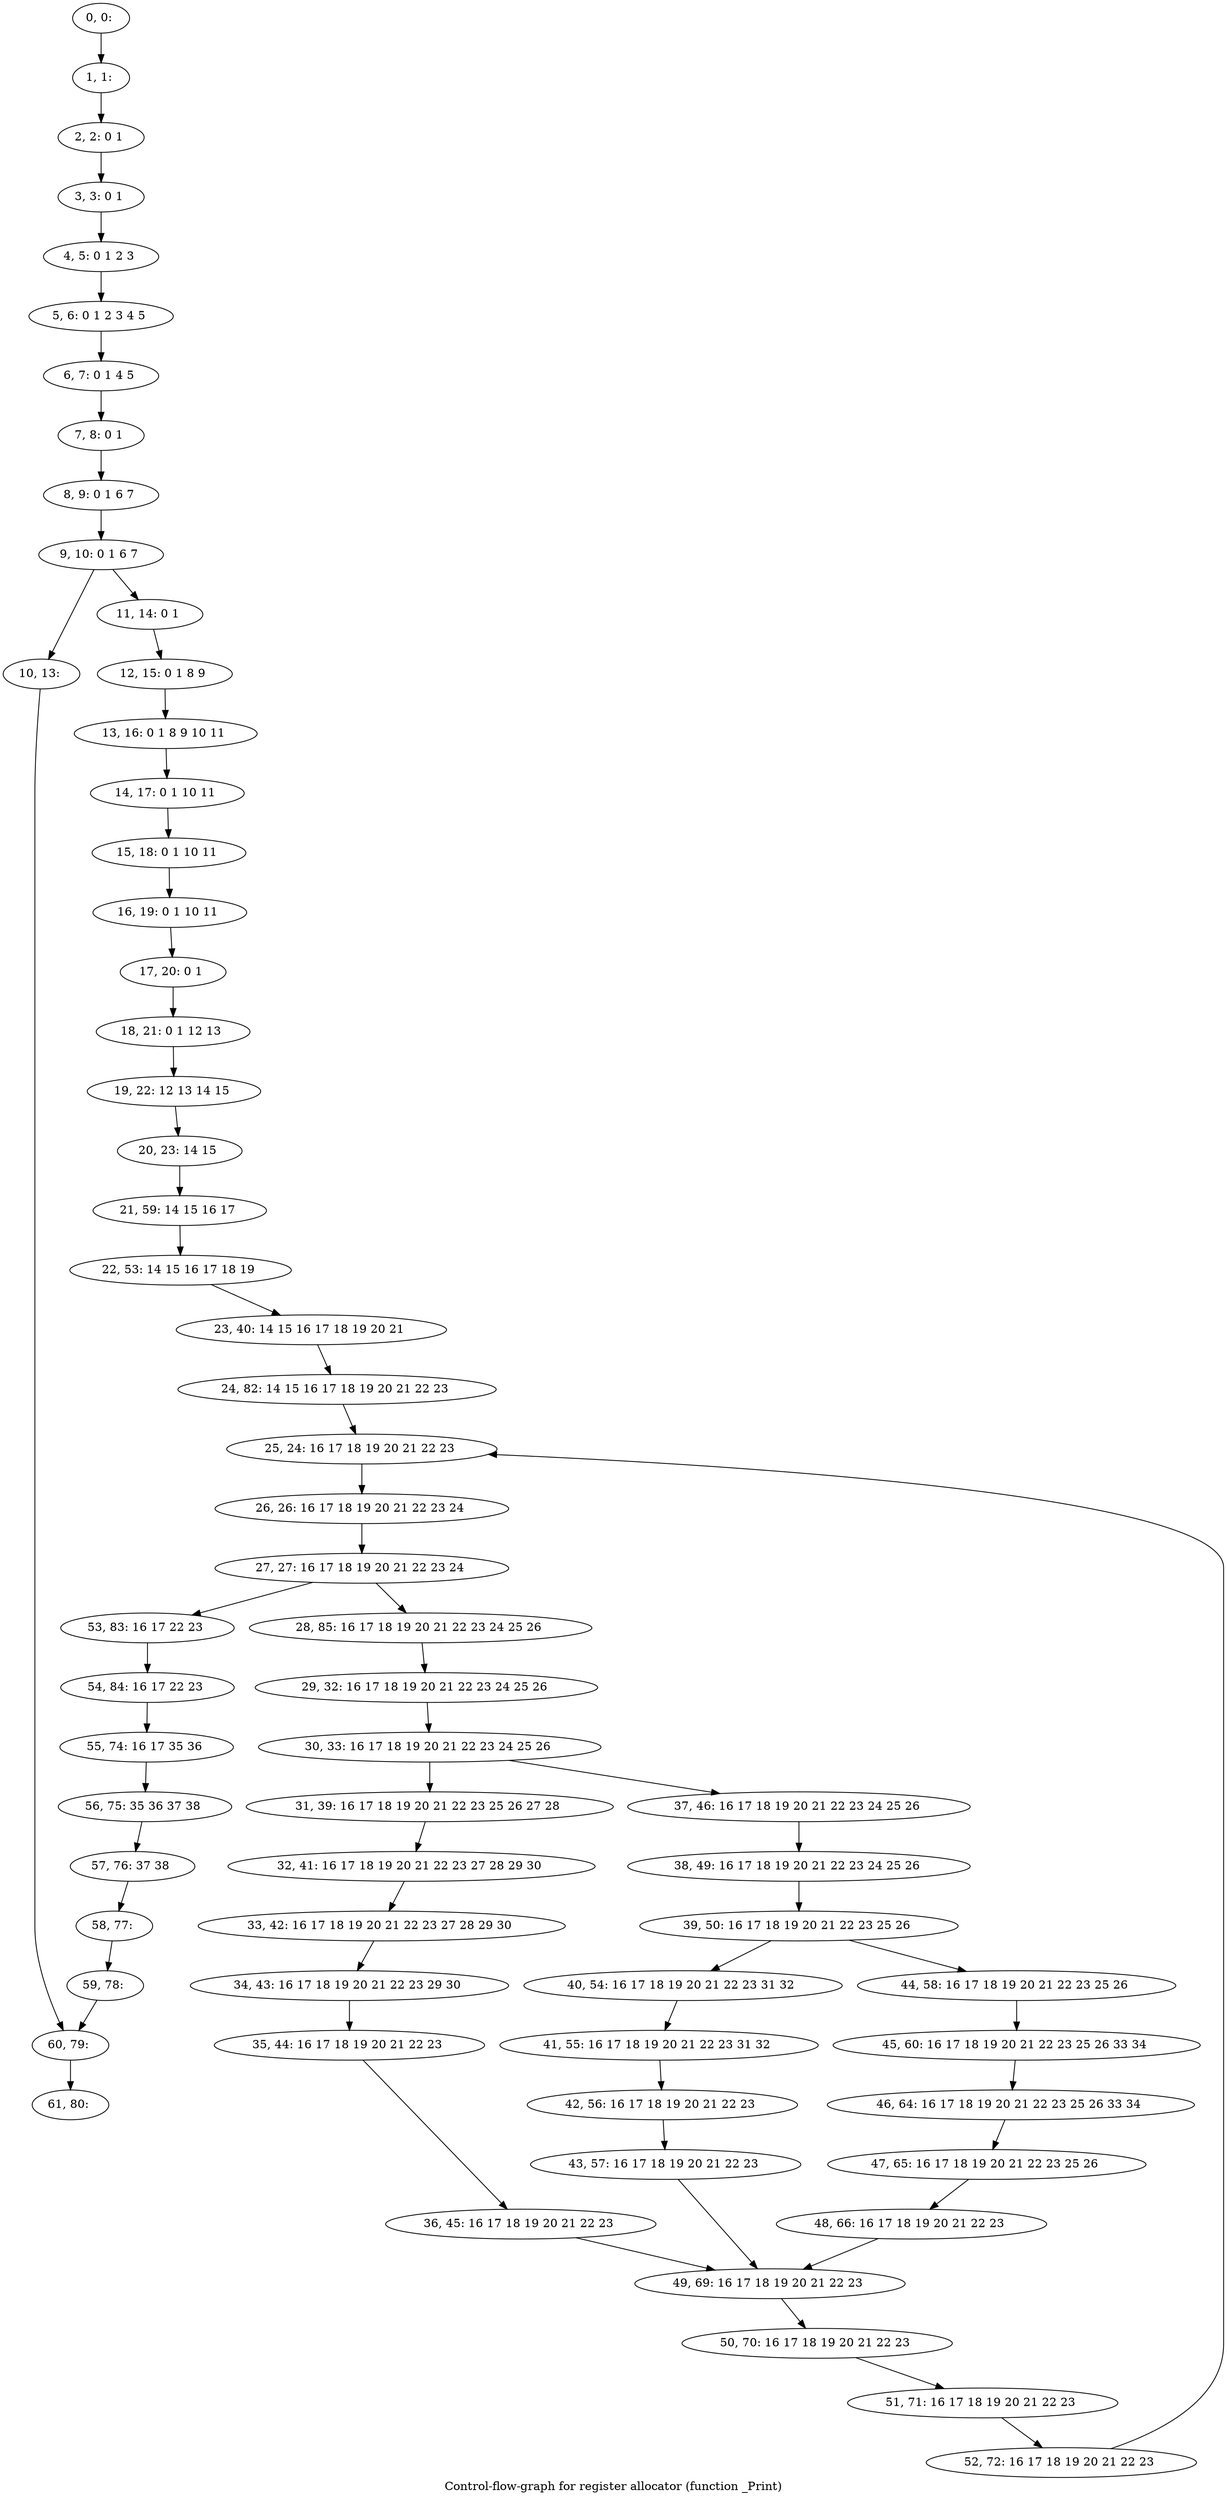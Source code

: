 digraph G {
graph [label="Control-flow-graph for register allocator (function _Print)"]
0[label="0, 0: "];
1[label="1, 1: "];
2[label="2, 2: 0 1 "];
3[label="3, 3: 0 1 "];
4[label="4, 5: 0 1 2 3 "];
5[label="5, 6: 0 1 2 3 4 5 "];
6[label="6, 7: 0 1 4 5 "];
7[label="7, 8: 0 1 "];
8[label="8, 9: 0 1 6 7 "];
9[label="9, 10: 0 1 6 7 "];
10[label="10, 13: "];
11[label="11, 14: 0 1 "];
12[label="12, 15: 0 1 8 9 "];
13[label="13, 16: 0 1 8 9 10 11 "];
14[label="14, 17: 0 1 10 11 "];
15[label="15, 18: 0 1 10 11 "];
16[label="16, 19: 0 1 10 11 "];
17[label="17, 20: 0 1 "];
18[label="18, 21: 0 1 12 13 "];
19[label="19, 22: 12 13 14 15 "];
20[label="20, 23: 14 15 "];
21[label="21, 59: 14 15 16 17 "];
22[label="22, 53: 14 15 16 17 18 19 "];
23[label="23, 40: 14 15 16 17 18 19 20 21 "];
24[label="24, 82: 14 15 16 17 18 19 20 21 22 23 "];
25[label="25, 24: 16 17 18 19 20 21 22 23 "];
26[label="26, 26: 16 17 18 19 20 21 22 23 24 "];
27[label="27, 27: 16 17 18 19 20 21 22 23 24 "];
28[label="28, 85: 16 17 18 19 20 21 22 23 24 25 26 "];
29[label="29, 32: 16 17 18 19 20 21 22 23 24 25 26 "];
30[label="30, 33: 16 17 18 19 20 21 22 23 24 25 26 "];
31[label="31, 39: 16 17 18 19 20 21 22 23 25 26 27 28 "];
32[label="32, 41: 16 17 18 19 20 21 22 23 27 28 29 30 "];
33[label="33, 42: 16 17 18 19 20 21 22 23 27 28 29 30 "];
34[label="34, 43: 16 17 18 19 20 21 22 23 29 30 "];
35[label="35, 44: 16 17 18 19 20 21 22 23 "];
36[label="36, 45: 16 17 18 19 20 21 22 23 "];
37[label="37, 46: 16 17 18 19 20 21 22 23 24 25 26 "];
38[label="38, 49: 16 17 18 19 20 21 22 23 24 25 26 "];
39[label="39, 50: 16 17 18 19 20 21 22 23 25 26 "];
40[label="40, 54: 16 17 18 19 20 21 22 23 31 32 "];
41[label="41, 55: 16 17 18 19 20 21 22 23 31 32 "];
42[label="42, 56: 16 17 18 19 20 21 22 23 "];
43[label="43, 57: 16 17 18 19 20 21 22 23 "];
44[label="44, 58: 16 17 18 19 20 21 22 23 25 26 "];
45[label="45, 60: 16 17 18 19 20 21 22 23 25 26 33 34 "];
46[label="46, 64: 16 17 18 19 20 21 22 23 25 26 33 34 "];
47[label="47, 65: 16 17 18 19 20 21 22 23 25 26 "];
48[label="48, 66: 16 17 18 19 20 21 22 23 "];
49[label="49, 69: 16 17 18 19 20 21 22 23 "];
50[label="50, 70: 16 17 18 19 20 21 22 23 "];
51[label="51, 71: 16 17 18 19 20 21 22 23 "];
52[label="52, 72: 16 17 18 19 20 21 22 23 "];
53[label="53, 83: 16 17 22 23 "];
54[label="54, 84: 16 17 22 23 "];
55[label="55, 74: 16 17 35 36 "];
56[label="56, 75: 35 36 37 38 "];
57[label="57, 76: 37 38 "];
58[label="58, 77: "];
59[label="59, 78: "];
60[label="60, 79: "];
61[label="61, 80: "];
0->1 ;
1->2 ;
2->3 ;
3->4 ;
4->5 ;
5->6 ;
6->7 ;
7->8 ;
8->9 ;
9->10 ;
9->11 ;
10->60 ;
11->12 ;
12->13 ;
13->14 ;
14->15 ;
15->16 ;
16->17 ;
17->18 ;
18->19 ;
19->20 ;
20->21 ;
21->22 ;
22->23 ;
23->24 ;
24->25 ;
25->26 ;
26->27 ;
27->28 ;
27->53 ;
28->29 ;
29->30 ;
30->31 ;
30->37 ;
31->32 ;
32->33 ;
33->34 ;
34->35 ;
35->36 ;
36->49 ;
37->38 ;
38->39 ;
39->40 ;
39->44 ;
40->41 ;
41->42 ;
42->43 ;
43->49 ;
44->45 ;
45->46 ;
46->47 ;
47->48 ;
48->49 ;
49->50 ;
50->51 ;
51->52 ;
52->25 ;
53->54 ;
54->55 ;
55->56 ;
56->57 ;
57->58 ;
58->59 ;
59->60 ;
60->61 ;
}
